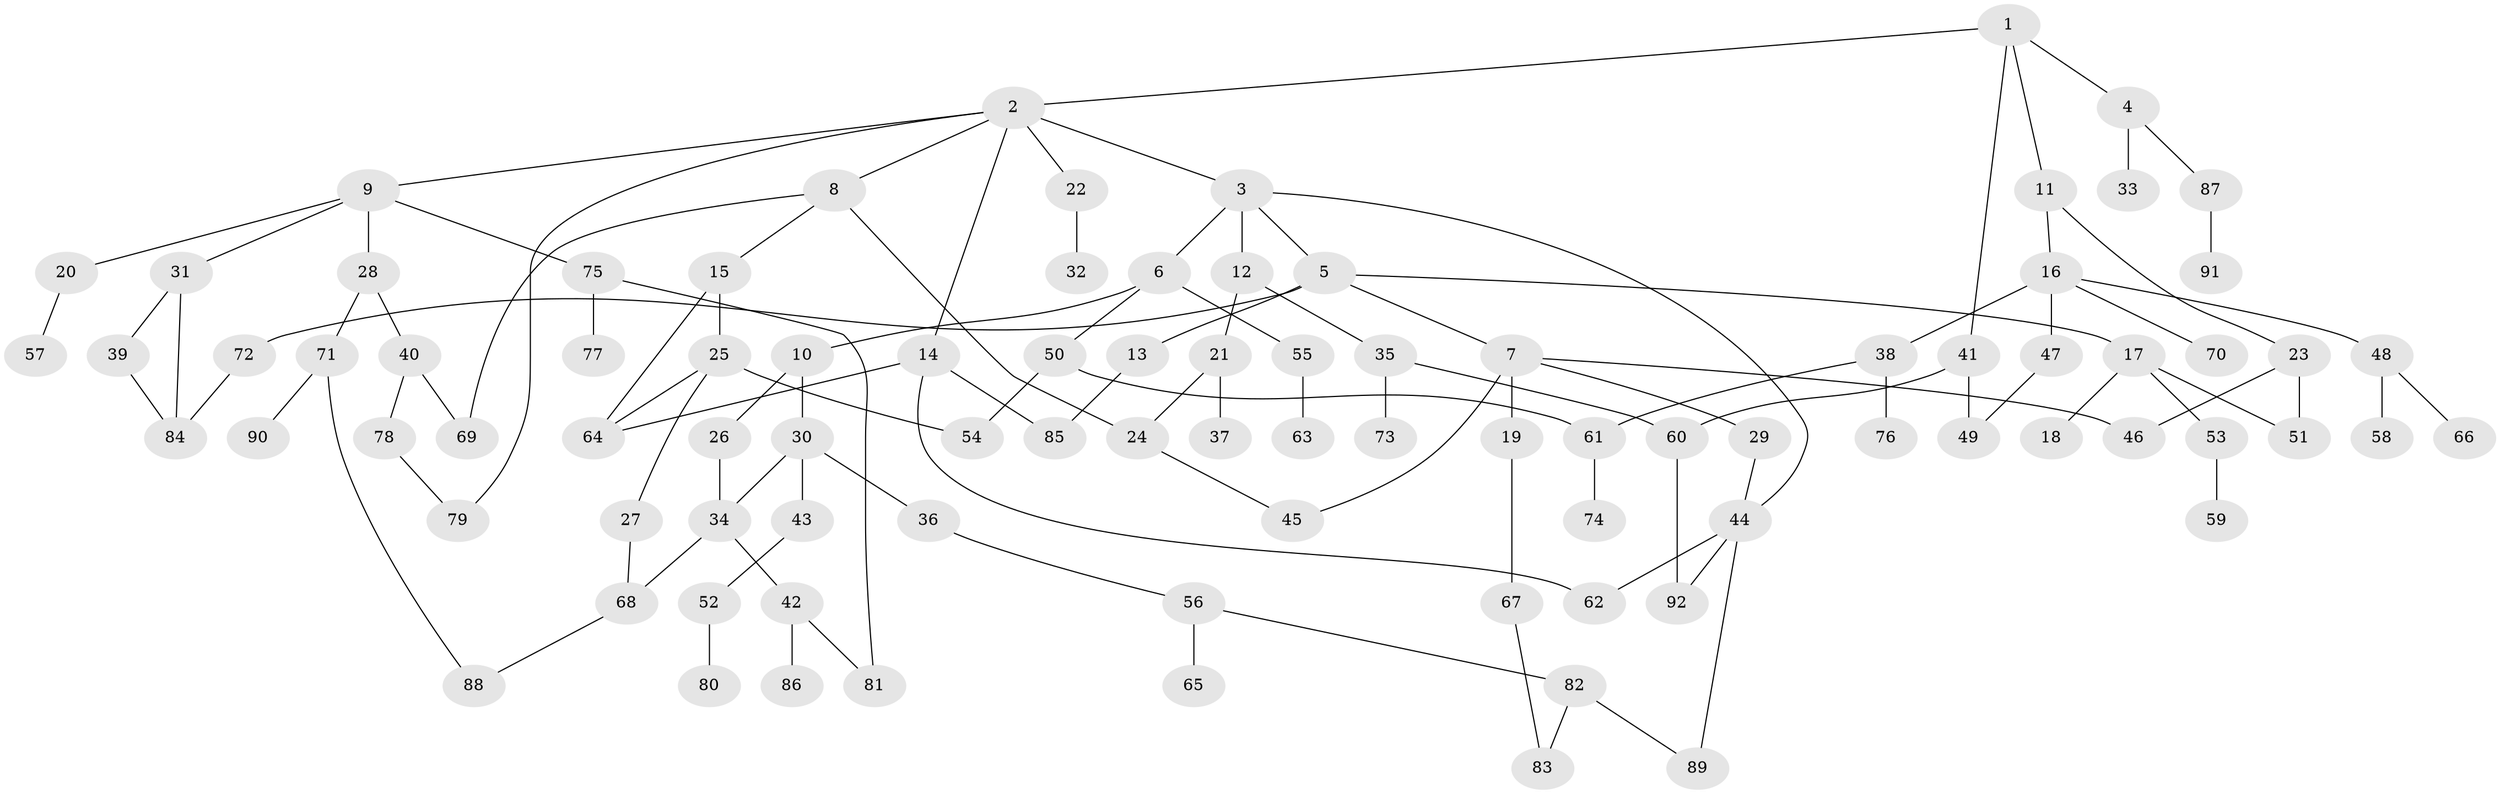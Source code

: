 // coarse degree distribution, {5: 0.14285714285714285, 7: 0.015873015873015872, 4: 0.09523809523809523, 3: 0.1746031746031746, 2: 0.2857142857142857, 6: 0.015873015873015872, 1: 0.2698412698412698}
// Generated by graph-tools (version 1.1) at 2025/51/02/27/25 19:51:39]
// undirected, 92 vertices, 115 edges
graph export_dot {
graph [start="1"]
  node [color=gray90,style=filled];
  1;
  2;
  3;
  4;
  5;
  6;
  7;
  8;
  9;
  10;
  11;
  12;
  13;
  14;
  15;
  16;
  17;
  18;
  19;
  20;
  21;
  22;
  23;
  24;
  25;
  26;
  27;
  28;
  29;
  30;
  31;
  32;
  33;
  34;
  35;
  36;
  37;
  38;
  39;
  40;
  41;
  42;
  43;
  44;
  45;
  46;
  47;
  48;
  49;
  50;
  51;
  52;
  53;
  54;
  55;
  56;
  57;
  58;
  59;
  60;
  61;
  62;
  63;
  64;
  65;
  66;
  67;
  68;
  69;
  70;
  71;
  72;
  73;
  74;
  75;
  76;
  77;
  78;
  79;
  80;
  81;
  82;
  83;
  84;
  85;
  86;
  87;
  88;
  89;
  90;
  91;
  92;
  1 -- 2;
  1 -- 4;
  1 -- 11;
  1 -- 41;
  2 -- 3;
  2 -- 8;
  2 -- 9;
  2 -- 14;
  2 -- 22;
  2 -- 79;
  3 -- 5;
  3 -- 6;
  3 -- 12;
  3 -- 44;
  4 -- 33;
  4 -- 87;
  5 -- 7;
  5 -- 13;
  5 -- 17;
  5 -- 72;
  6 -- 10;
  6 -- 50;
  6 -- 55;
  7 -- 19;
  7 -- 29;
  7 -- 45;
  7 -- 46;
  8 -- 15;
  8 -- 24;
  8 -- 69;
  9 -- 20;
  9 -- 28;
  9 -- 31;
  9 -- 75;
  10 -- 26;
  10 -- 30;
  11 -- 16;
  11 -- 23;
  12 -- 21;
  12 -- 35;
  13 -- 85;
  14 -- 62;
  14 -- 85;
  14 -- 64;
  15 -- 25;
  15 -- 64;
  16 -- 38;
  16 -- 47;
  16 -- 48;
  16 -- 70;
  17 -- 18;
  17 -- 51;
  17 -- 53;
  19 -- 67;
  20 -- 57;
  21 -- 37;
  21 -- 24;
  22 -- 32;
  23 -- 46;
  23 -- 51;
  24 -- 45;
  25 -- 27;
  25 -- 54;
  25 -- 64;
  26 -- 34;
  27 -- 68;
  28 -- 40;
  28 -- 71;
  29 -- 44;
  30 -- 36;
  30 -- 43;
  30 -- 34;
  31 -- 39;
  31 -- 84;
  34 -- 42;
  34 -- 68;
  35 -- 73;
  35 -- 60;
  36 -- 56;
  38 -- 76;
  38 -- 61;
  39 -- 84;
  40 -- 78;
  40 -- 69;
  41 -- 60;
  41 -- 49;
  42 -- 81;
  42 -- 86;
  43 -- 52;
  44 -- 89;
  44 -- 62;
  44 -- 92;
  47 -- 49;
  48 -- 58;
  48 -- 66;
  50 -- 61;
  50 -- 54;
  52 -- 80;
  53 -- 59;
  55 -- 63;
  56 -- 65;
  56 -- 82;
  60 -- 92;
  61 -- 74;
  67 -- 83;
  68 -- 88;
  71 -- 88;
  71 -- 90;
  72 -- 84;
  75 -- 77;
  75 -- 81;
  78 -- 79;
  82 -- 89;
  82 -- 83;
  87 -- 91;
}
